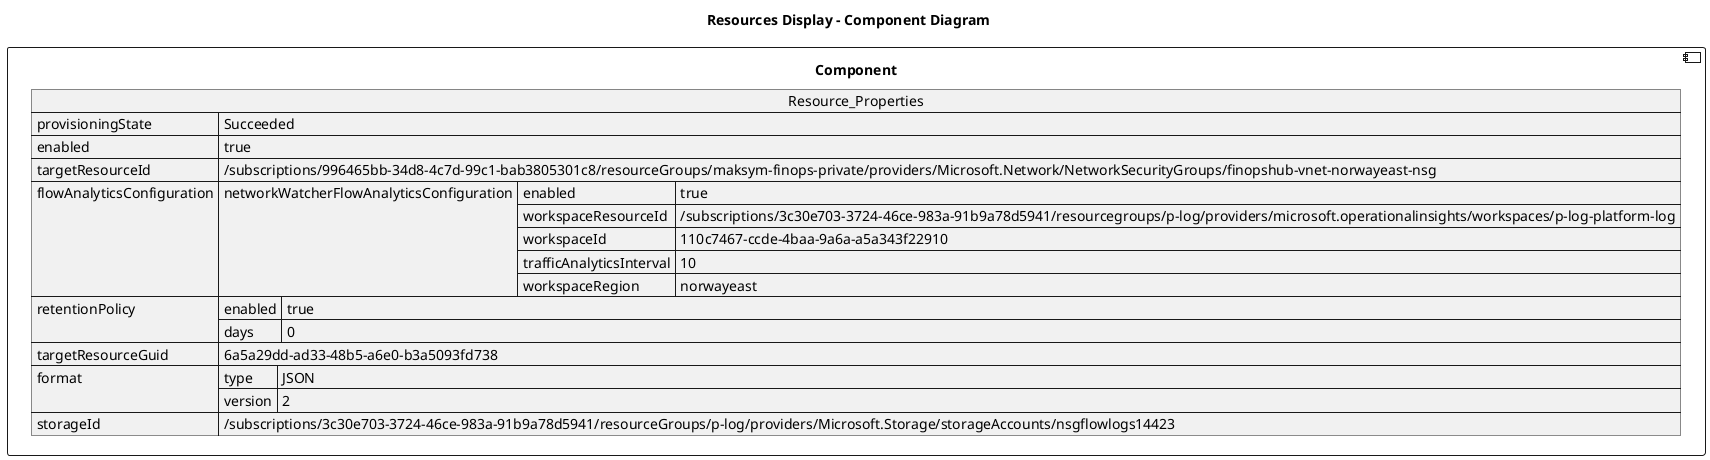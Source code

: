 @startuml

title Resources Display - Component Diagram

component Component {

json  Resource_Properties {
  "provisioningState": "Succeeded",
  "enabled": true,
  "targetResourceId": "/subscriptions/996465bb-34d8-4c7d-99c1-bab3805301c8/resourceGroups/maksym-finops-private/providers/Microsoft.Network/NetworkSecurityGroups/finopshub-vnet-norwayeast-nsg",
  "flowAnalyticsConfiguration": {
    "networkWatcherFlowAnalyticsConfiguration": {
      "enabled": true,
      "workspaceResourceId": "/subscriptions/3c30e703-3724-46ce-983a-91b9a78d5941/resourcegroups/p-log/providers/microsoft.operationalinsights/workspaces/p-log-platform-log",
      "workspaceId": "110c7467-ccde-4baa-9a6a-a5a343f22910",
      "trafficAnalyticsInterval": 10,
      "workspaceRegion": "norwayeast"
    }
  },
  "retentionPolicy": {
    "enabled": true,
    "days": 0
  },
  "targetResourceGuid": "6a5a29dd-ad33-48b5-a6e0-b3a5093fd738",
  "format": {
    "type": "JSON",
    "version": 2
  },
  "storageId": "/subscriptions/3c30e703-3724-46ce-983a-91b9a78d5941/resourceGroups/p-log/providers/Microsoft.Storage/storageAccounts/nsgflowlogs14423"
}
}
@enduml
